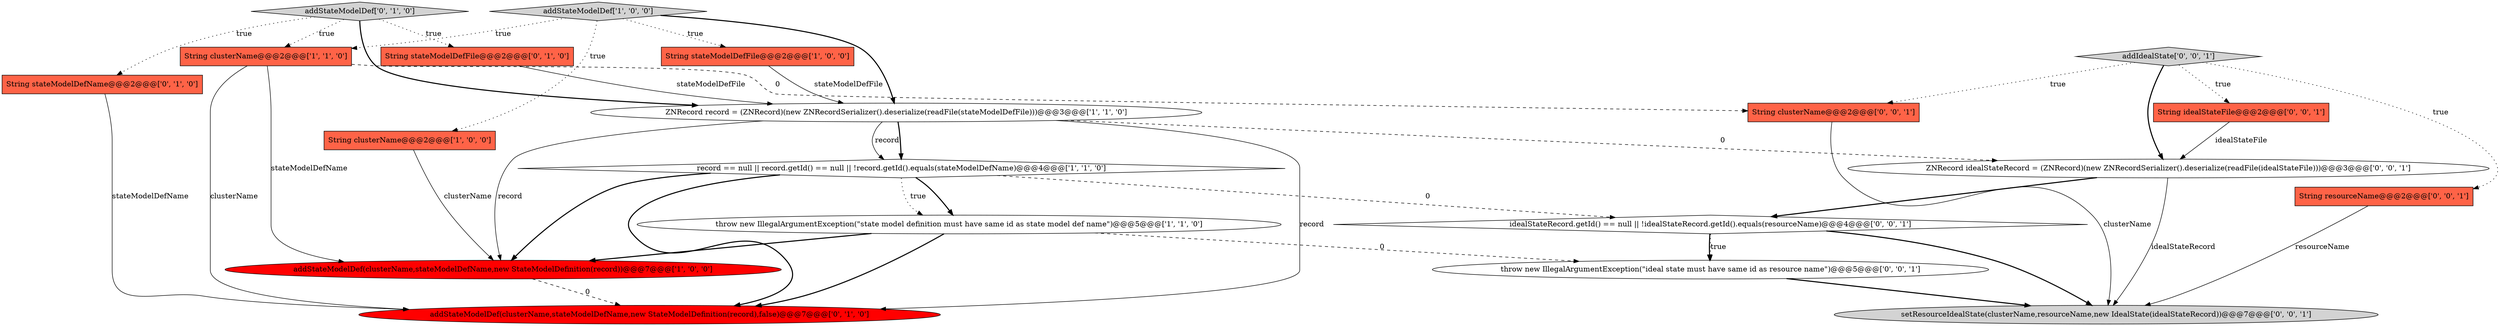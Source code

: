 digraph {
6 [style = filled, label = "ZNRecord record = (ZNRecord)(new ZNRecordSerializer().deserialize(readFile(stateModelDefFile)))@@@3@@@['1', '1', '0']", fillcolor = white, shape = ellipse image = "AAA0AAABBB1BBB"];
13 [style = filled, label = "ZNRecord idealStateRecord = (ZNRecord)(new ZNRecordSerializer().deserialize(readFile(idealStateFile)))@@@3@@@['0', '0', '1']", fillcolor = white, shape = ellipse image = "AAA0AAABBB3BBB"];
1 [style = filled, label = "record == null || record.getId() == null || !record.getId().equals(stateModelDefName)@@@4@@@['1', '1', '0']", fillcolor = white, shape = diamond image = "AAA0AAABBB1BBB"];
16 [style = filled, label = "throw new IllegalArgumentException(\"ideal state must have same id as resource name\")@@@5@@@['0', '0', '1']", fillcolor = white, shape = ellipse image = "AAA0AAABBB3BBB"];
0 [style = filled, label = "String stateModelDefFile@@@2@@@['1', '0', '0']", fillcolor = tomato, shape = box image = "AAA0AAABBB1BBB"];
11 [style = filled, label = "addStateModelDef['0', '1', '0']", fillcolor = lightgray, shape = diamond image = "AAA0AAABBB2BBB"];
8 [style = filled, label = "String stateModelDefFile@@@2@@@['0', '1', '0']", fillcolor = tomato, shape = box image = "AAA0AAABBB2BBB"];
9 [style = filled, label = "String stateModelDefName@@@2@@@['0', '1', '0']", fillcolor = tomato, shape = box image = "AAA0AAABBB2BBB"];
2 [style = filled, label = "addStateModelDef(clusterName,stateModelDefName,new StateModelDefinition(record))@@@7@@@['1', '0', '0']", fillcolor = red, shape = ellipse image = "AAA1AAABBB1BBB"];
4 [style = filled, label = "String clusterName@@@2@@@['1', '0', '0']", fillcolor = tomato, shape = box image = "AAA0AAABBB1BBB"];
17 [style = filled, label = "String clusterName@@@2@@@['0', '0', '1']", fillcolor = tomato, shape = box image = "AAA0AAABBB3BBB"];
3 [style = filled, label = "addStateModelDef['1', '0', '0']", fillcolor = lightgray, shape = diamond image = "AAA0AAABBB1BBB"];
15 [style = filled, label = "setResourceIdealState(clusterName,resourceName,new IdealState(idealStateRecord))@@@7@@@['0', '0', '1']", fillcolor = lightgray, shape = ellipse image = "AAA0AAABBB3BBB"];
19 [style = filled, label = "idealStateRecord.getId() == null || !idealStateRecord.getId().equals(resourceName)@@@4@@@['0', '0', '1']", fillcolor = white, shape = diamond image = "AAA0AAABBB3BBB"];
7 [style = filled, label = "String clusterName@@@2@@@['1', '1', '0']", fillcolor = tomato, shape = box image = "AAA0AAABBB1BBB"];
5 [style = filled, label = "throw new IllegalArgumentException(\"state model definition must have same id as state model def name\")@@@5@@@['1', '1', '0']", fillcolor = white, shape = ellipse image = "AAA0AAABBB1BBB"];
10 [style = filled, label = "addStateModelDef(clusterName,stateModelDefName,new StateModelDefinition(record),false)@@@7@@@['0', '1', '0']", fillcolor = red, shape = ellipse image = "AAA1AAABBB2BBB"];
12 [style = filled, label = "String resourceName@@@2@@@['0', '0', '1']", fillcolor = tomato, shape = box image = "AAA0AAABBB3BBB"];
18 [style = filled, label = "addIdealState['0', '0', '1']", fillcolor = lightgray, shape = diamond image = "AAA0AAABBB3BBB"];
14 [style = filled, label = "String idealStateFile@@@2@@@['0', '0', '1']", fillcolor = tomato, shape = box image = "AAA0AAABBB3BBB"];
1->5 [style = bold, label=""];
11->7 [style = dotted, label="true"];
5->10 [style = bold, label=""];
16->15 [style = bold, label=""];
7->2 [style = solid, label="stateModelDefName"];
3->7 [style = dotted, label="true"];
7->17 [style = dashed, label="0"];
11->6 [style = bold, label=""];
7->10 [style = solid, label="clusterName"];
1->19 [style = dashed, label="0"];
6->2 [style = solid, label="record"];
3->4 [style = dotted, label="true"];
17->15 [style = solid, label="clusterName"];
3->6 [style = bold, label=""];
11->9 [style = dotted, label="true"];
9->10 [style = solid, label="stateModelDefName"];
6->1 [style = solid, label="record"];
18->14 [style = dotted, label="true"];
2->10 [style = dashed, label="0"];
19->16 [style = bold, label=""];
6->10 [style = solid, label="record"];
5->16 [style = dashed, label="0"];
6->1 [style = bold, label=""];
5->2 [style = bold, label=""];
13->19 [style = bold, label=""];
18->12 [style = dotted, label="true"];
4->2 [style = solid, label="clusterName"];
13->15 [style = solid, label="idealStateRecord"];
6->13 [style = dashed, label="0"];
14->13 [style = solid, label="idealStateFile"];
3->0 [style = dotted, label="true"];
18->13 [style = bold, label=""];
19->16 [style = dotted, label="true"];
0->6 [style = solid, label="stateModelDefFile"];
11->8 [style = dotted, label="true"];
1->2 [style = bold, label=""];
18->17 [style = dotted, label="true"];
19->15 [style = bold, label=""];
1->10 [style = bold, label=""];
8->6 [style = solid, label="stateModelDefFile"];
12->15 [style = solid, label="resourceName"];
1->5 [style = dotted, label="true"];
}
